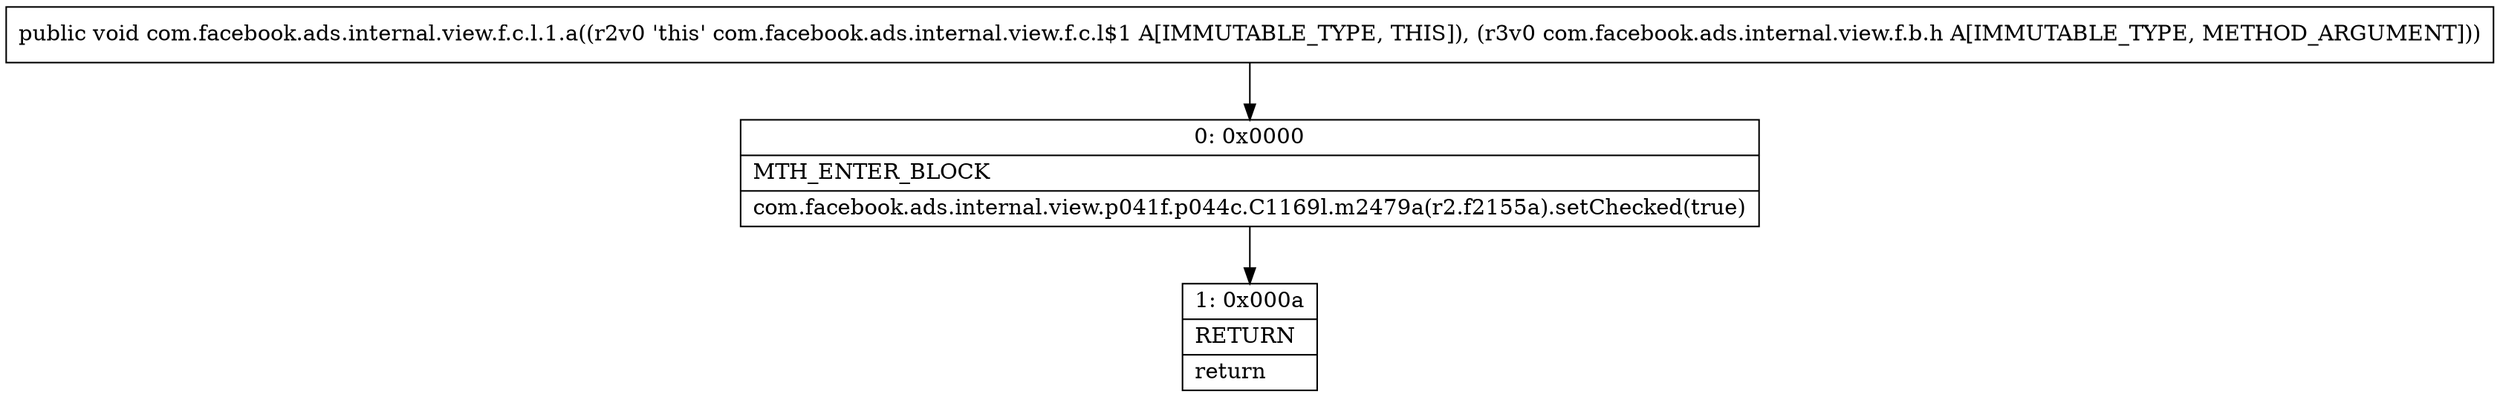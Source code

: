 digraph "CFG forcom.facebook.ads.internal.view.f.c.l.1.a(Lcom\/facebook\/ads\/internal\/view\/f\/b\/h;)V" {
Node_0 [shape=record,label="{0\:\ 0x0000|MTH_ENTER_BLOCK\l|com.facebook.ads.internal.view.p041f.p044c.C1169l.m2479a(r2.f2155a).setChecked(true)\l}"];
Node_1 [shape=record,label="{1\:\ 0x000a|RETURN\l|return\l}"];
MethodNode[shape=record,label="{public void com.facebook.ads.internal.view.f.c.l.1.a((r2v0 'this' com.facebook.ads.internal.view.f.c.l$1 A[IMMUTABLE_TYPE, THIS]), (r3v0 com.facebook.ads.internal.view.f.b.h A[IMMUTABLE_TYPE, METHOD_ARGUMENT])) }"];
MethodNode -> Node_0;
Node_0 -> Node_1;
}

